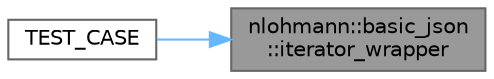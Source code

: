 digraph "nlohmann::basic_json::iterator_wrapper"
{
 // LATEX_PDF_SIZE
  bgcolor="transparent";
  edge [fontname=Helvetica,fontsize=10,labelfontname=Helvetica,labelfontsize=10];
  node [fontname=Helvetica,fontsize=10,shape=box,height=0.2,width=0.4];
  rankdir="RL";
  Node1 [id="Node000001",label="nlohmann::basic_json\l::iterator_wrapper",height=0.2,width=0.4,color="gray40", fillcolor="grey60", style="filled", fontcolor="black",tooltip="wrapper to access iterator member functions in range-based for"];
  Node1 -> Node2 [id="edge1_Node000001_Node000002",dir="back",color="steelblue1",style="solid",tooltip=" "];
  Node2 [id="Node000002",label="TEST_CASE",height=0.2,width=0.4,color="grey40", fillcolor="white", style="filled",URL="$unit-items_8cpp.html#ad44e19a70a56582126e06028ede7817a",tooltip=" "];
}
